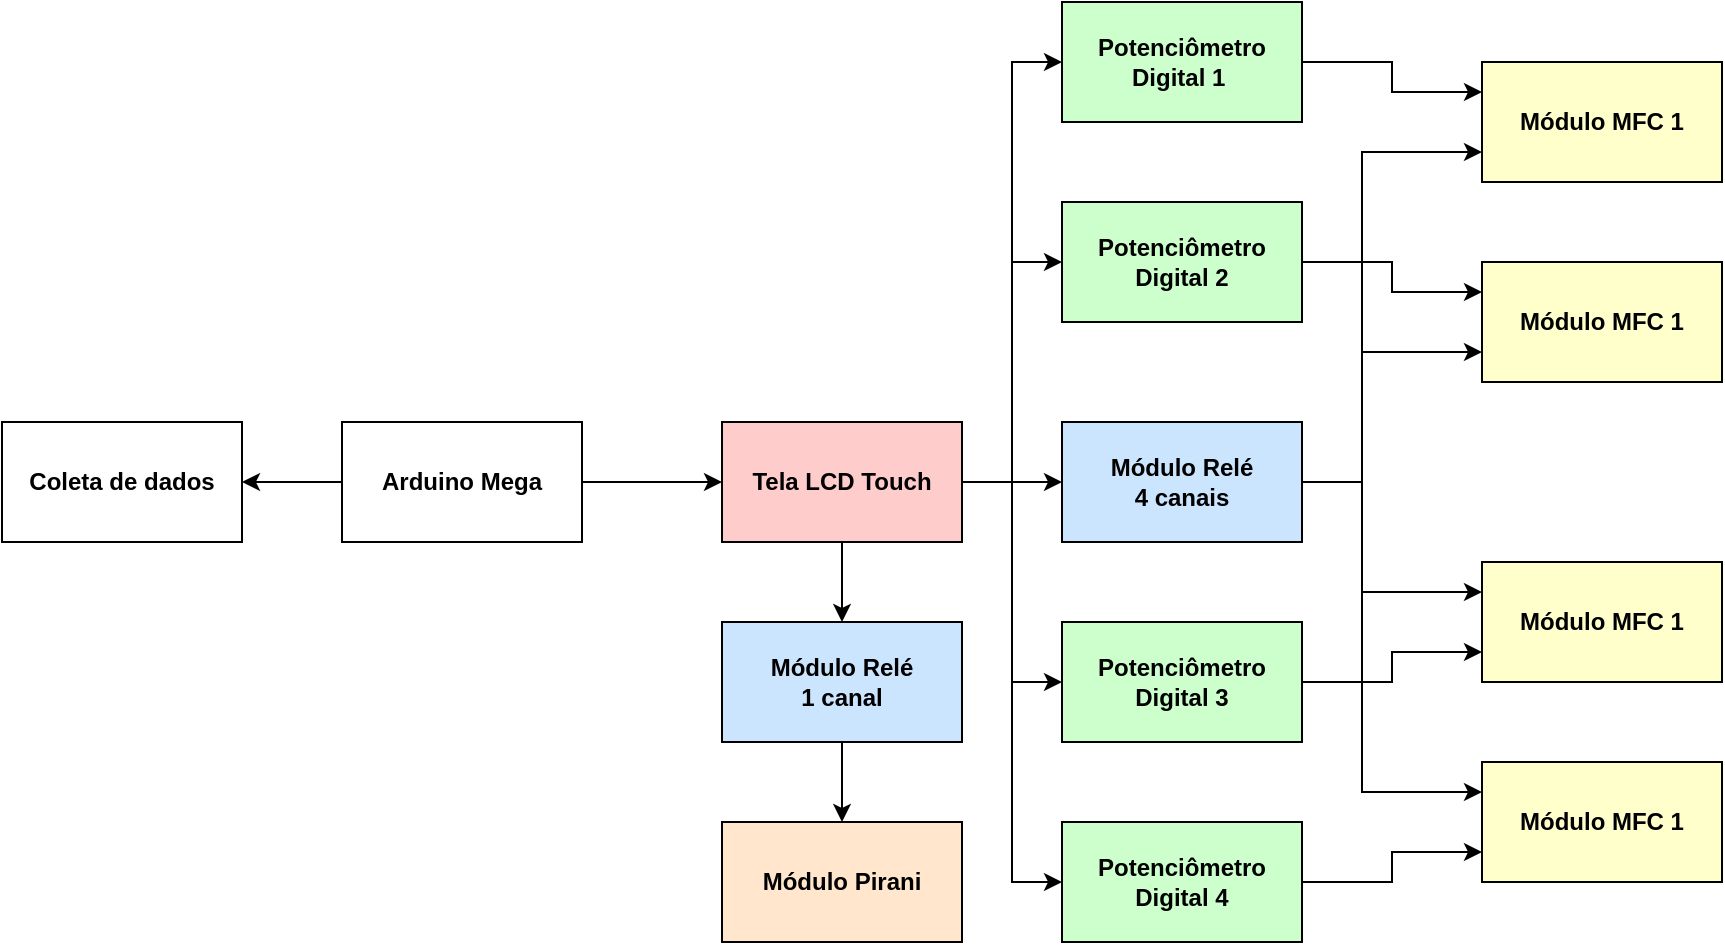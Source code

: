 <mxfile version="15.6.5" type="github">
  <diagram id="Y7yu4akXsgKIrNAuKALa" name="Page-1">
    <mxGraphModel dx="657" dy="1131" grid="1" gridSize="10" guides="1" tooltips="1" connect="1" arrows="1" fold="1" page="1" pageScale="1" pageWidth="827" pageHeight="1169" math="0" shadow="0">
      <root>
        <mxCell id="0" />
        <mxCell id="1" parent="0" />
        <mxCell id="CefQyaZeRaunVeOtPe7L-30" style="edgeStyle=orthogonalEdgeStyle;rounded=0;orthogonalLoop=1;jettySize=auto;html=1;exitX=1;exitY=0.5;exitDx=0;exitDy=0;entryX=0;entryY=0.5;entryDx=0;entryDy=0;labelBackgroundColor=default;fontColor=default;strokeColor=default;" edge="1" parent="1" source="CefQyaZeRaunVeOtPe7L-1" target="CefQyaZeRaunVeOtPe7L-4">
          <mxGeometry relative="1" as="geometry" />
        </mxCell>
        <mxCell id="CefQyaZeRaunVeOtPe7L-38" value="" style="edgeStyle=orthogonalEdgeStyle;rounded=0;orthogonalLoop=1;jettySize=auto;html=1;labelBackgroundColor=default;fontColor=default;strokeColor=default;" edge="1" parent="1" source="CefQyaZeRaunVeOtPe7L-1" target="CefQyaZeRaunVeOtPe7L-37">
          <mxGeometry relative="1" as="geometry" />
        </mxCell>
        <mxCell id="CefQyaZeRaunVeOtPe7L-1" value="Arduino Mega" style="rounded=0;whiteSpace=wrap;html=1;fillColor=default;strokeColor=default;fontColor=default;fontStyle=1" vertex="1" parent="1">
          <mxGeometry x="430" y="360" width="120" height="60" as="geometry" />
        </mxCell>
        <mxCell id="CefQyaZeRaunVeOtPe7L-6" style="edgeStyle=orthogonalEdgeStyle;rounded=0;orthogonalLoop=1;jettySize=auto;html=1;exitX=1;exitY=0.5;exitDx=0;exitDy=0;fontColor=default;entryX=0;entryY=0.5;entryDx=0;entryDy=0;strokeColor=default;labelBackgroundColor=default;" edge="1" parent="1" source="CefQyaZeRaunVeOtPe7L-4" target="CefQyaZeRaunVeOtPe7L-7">
          <mxGeometry relative="1" as="geometry">
            <mxPoint x="770" y="390" as="targetPoint" />
          </mxGeometry>
        </mxCell>
        <mxCell id="CefQyaZeRaunVeOtPe7L-23" style="edgeStyle=orthogonalEdgeStyle;rounded=0;orthogonalLoop=1;jettySize=auto;html=1;exitX=1;exitY=0.5;exitDx=0;exitDy=0;entryX=0;entryY=0.5;entryDx=0;entryDy=0;labelBackgroundColor=default;fontColor=default;strokeColor=default;" edge="1" parent="1" source="CefQyaZeRaunVeOtPe7L-4" target="CefQyaZeRaunVeOtPe7L-21">
          <mxGeometry relative="1" as="geometry" />
        </mxCell>
        <mxCell id="CefQyaZeRaunVeOtPe7L-24" style="edgeStyle=orthogonalEdgeStyle;rounded=0;orthogonalLoop=1;jettySize=auto;html=1;exitX=1;exitY=0.5;exitDx=0;exitDy=0;entryX=0;entryY=0.5;entryDx=0;entryDy=0;labelBackgroundColor=default;fontColor=default;strokeColor=default;" edge="1" parent="1" source="CefQyaZeRaunVeOtPe7L-4" target="CefQyaZeRaunVeOtPe7L-22">
          <mxGeometry relative="1" as="geometry" />
        </mxCell>
        <mxCell id="CefQyaZeRaunVeOtPe7L-25" style="edgeStyle=orthogonalEdgeStyle;rounded=0;orthogonalLoop=1;jettySize=auto;html=1;exitX=1;exitY=0.5;exitDx=0;exitDy=0;entryX=0;entryY=0.5;entryDx=0;entryDy=0;labelBackgroundColor=default;fontColor=default;strokeColor=default;" edge="1" parent="1" source="CefQyaZeRaunVeOtPe7L-4" target="CefQyaZeRaunVeOtPe7L-20">
          <mxGeometry relative="1" as="geometry" />
        </mxCell>
        <mxCell id="CefQyaZeRaunVeOtPe7L-26" style="edgeStyle=orthogonalEdgeStyle;rounded=0;orthogonalLoop=1;jettySize=auto;html=1;exitX=1;exitY=0.5;exitDx=0;exitDy=0;entryX=0;entryY=0.5;entryDx=0;entryDy=0;labelBackgroundColor=default;fontColor=default;strokeColor=default;" edge="1" parent="1" source="CefQyaZeRaunVeOtPe7L-4" target="CefQyaZeRaunVeOtPe7L-18">
          <mxGeometry relative="1" as="geometry" />
        </mxCell>
        <mxCell id="CefQyaZeRaunVeOtPe7L-34" style="edgeStyle=orthogonalEdgeStyle;rounded=0;orthogonalLoop=1;jettySize=auto;html=1;exitX=0.5;exitY=1;exitDx=0;exitDy=0;entryX=0.5;entryY=0;entryDx=0;entryDy=0;labelBackgroundColor=default;fontColor=default;strokeColor=default;" edge="1" parent="1" source="CefQyaZeRaunVeOtPe7L-4" target="CefQyaZeRaunVeOtPe7L-17">
          <mxGeometry relative="1" as="geometry" />
        </mxCell>
        <mxCell id="CefQyaZeRaunVeOtPe7L-4" value="Tela LCD Touch" style="rounded=0;whiteSpace=wrap;html=1;fillColor=#FFCCCC;strokeColor=default;fontColor=default;fontStyle=1" vertex="1" parent="1">
          <mxGeometry x="620" y="360" width="120" height="60" as="geometry" />
        </mxCell>
        <mxCell id="CefQyaZeRaunVeOtPe7L-13" style="edgeStyle=orthogonalEdgeStyle;rounded=0;orthogonalLoop=1;jettySize=auto;html=1;exitX=1;exitY=0.5;exitDx=0;exitDy=0;entryX=0;entryY=0.75;entryDx=0;entryDy=0;labelBackgroundColor=default;fontColor=default;strokeColor=default;" edge="1" parent="1" source="CefQyaZeRaunVeOtPe7L-7" target="CefQyaZeRaunVeOtPe7L-10">
          <mxGeometry relative="1" as="geometry">
            <Array as="points">
              <mxPoint x="940" y="390" />
              <mxPoint x="940" y="225" />
            </Array>
          </mxGeometry>
        </mxCell>
        <mxCell id="CefQyaZeRaunVeOtPe7L-14" style="edgeStyle=orthogonalEdgeStyle;rounded=0;orthogonalLoop=1;jettySize=auto;html=1;exitX=1;exitY=0.5;exitDx=0;exitDy=0;entryX=0;entryY=0.75;entryDx=0;entryDy=0;labelBackgroundColor=default;fontColor=default;strokeColor=default;" edge="1" parent="1" source="CefQyaZeRaunVeOtPe7L-7" target="CefQyaZeRaunVeOtPe7L-9">
          <mxGeometry relative="1" as="geometry">
            <Array as="points">
              <mxPoint x="940" y="390" />
              <mxPoint x="940" y="325" />
            </Array>
          </mxGeometry>
        </mxCell>
        <mxCell id="CefQyaZeRaunVeOtPe7L-15" style="edgeStyle=orthogonalEdgeStyle;rounded=0;orthogonalLoop=1;jettySize=auto;html=1;exitX=1;exitY=0.5;exitDx=0;exitDy=0;entryX=0;entryY=0.25;entryDx=0;entryDy=0;labelBackgroundColor=default;fontColor=default;strokeColor=default;" edge="1" parent="1" source="CefQyaZeRaunVeOtPe7L-7" target="CefQyaZeRaunVeOtPe7L-11">
          <mxGeometry relative="1" as="geometry">
            <Array as="points">
              <mxPoint x="940" y="390" />
              <mxPoint x="940" y="445" />
            </Array>
          </mxGeometry>
        </mxCell>
        <mxCell id="CefQyaZeRaunVeOtPe7L-16" style="edgeStyle=orthogonalEdgeStyle;rounded=0;orthogonalLoop=1;jettySize=auto;html=1;exitX=1;exitY=0.5;exitDx=0;exitDy=0;entryX=0;entryY=0.25;entryDx=0;entryDy=0;labelBackgroundColor=default;fontColor=default;strokeColor=default;" edge="1" parent="1" source="CefQyaZeRaunVeOtPe7L-7" target="CefQyaZeRaunVeOtPe7L-12">
          <mxGeometry relative="1" as="geometry">
            <Array as="points">
              <mxPoint x="940" y="390" />
              <mxPoint x="940" y="545" />
            </Array>
          </mxGeometry>
        </mxCell>
        <mxCell id="CefQyaZeRaunVeOtPe7L-7" value="Módulo Relé&lt;br&gt;4 canais" style="rounded=0;whiteSpace=wrap;html=1;fillColor=#CCE5FF;strokeColor=default;fontColor=default;fontStyle=1" vertex="1" parent="1">
          <mxGeometry x="790" y="360" width="120" height="60" as="geometry" />
        </mxCell>
        <mxCell id="CefQyaZeRaunVeOtPe7L-9" value="Módulo MFC 1" style="rounded=0;whiteSpace=wrap;html=1;fillColor=#FFFFCC;strokeColor=default;fontColor=default;fontStyle=1" vertex="1" parent="1">
          <mxGeometry x="1000" y="280" width="120" height="60" as="geometry" />
        </mxCell>
        <mxCell id="CefQyaZeRaunVeOtPe7L-10" value="Módulo MFC 1" style="rounded=0;whiteSpace=wrap;html=1;fillColor=#FFFFCC;strokeColor=default;fontColor=default;fontStyle=1" vertex="1" parent="1">
          <mxGeometry x="1000" y="180" width="120" height="60" as="geometry" />
        </mxCell>
        <mxCell id="CefQyaZeRaunVeOtPe7L-11" value="Módulo MFC 1" style="rounded=0;whiteSpace=wrap;html=1;fillColor=#FFFFCC;strokeColor=default;fontColor=default;fontStyle=1" vertex="1" parent="1">
          <mxGeometry x="1000" y="430" width="120" height="60" as="geometry" />
        </mxCell>
        <mxCell id="CefQyaZeRaunVeOtPe7L-12" value="Módulo MFC 1" style="rounded=0;whiteSpace=wrap;html=1;fillColor=#FFFFCC;strokeColor=default;fontColor=default;fontStyle=1" vertex="1" parent="1">
          <mxGeometry x="1000" y="530" width="120" height="60" as="geometry" />
        </mxCell>
        <mxCell id="CefQyaZeRaunVeOtPe7L-36" value="" style="edgeStyle=orthogonalEdgeStyle;rounded=0;orthogonalLoop=1;jettySize=auto;html=1;labelBackgroundColor=default;fontColor=default;strokeColor=default;" edge="1" parent="1" source="CefQyaZeRaunVeOtPe7L-17" target="CefQyaZeRaunVeOtPe7L-35">
          <mxGeometry relative="1" as="geometry" />
        </mxCell>
        <mxCell id="CefQyaZeRaunVeOtPe7L-17" value="Módulo Relé&lt;br&gt;1 canal" style="rounded=0;whiteSpace=wrap;html=1;fillColor=#CCE5FF;strokeColor=default;fontColor=default;fontStyle=1" vertex="1" parent="1">
          <mxGeometry x="620" y="460" width="120" height="60" as="geometry" />
        </mxCell>
        <mxCell id="CefQyaZeRaunVeOtPe7L-28" style="edgeStyle=orthogonalEdgeStyle;rounded=0;orthogonalLoop=1;jettySize=auto;html=1;exitX=1;exitY=0.5;exitDx=0;exitDy=0;entryX=0;entryY=0.25;entryDx=0;entryDy=0;labelBackgroundColor=default;fontColor=default;strokeColor=default;" edge="1" parent="1" source="CefQyaZeRaunVeOtPe7L-18" target="CefQyaZeRaunVeOtPe7L-10">
          <mxGeometry relative="1" as="geometry" />
        </mxCell>
        <mxCell id="CefQyaZeRaunVeOtPe7L-18" value="Potenciômetro&lt;br&gt;Digital 1&amp;nbsp;" style="rounded=0;whiteSpace=wrap;html=1;fillColor=#CCFFCC;strokeColor=default;fontColor=default;fontStyle=1" vertex="1" parent="1">
          <mxGeometry x="790" y="150" width="120" height="60" as="geometry" />
        </mxCell>
        <mxCell id="CefQyaZeRaunVeOtPe7L-29" style="edgeStyle=orthogonalEdgeStyle;rounded=0;orthogonalLoop=1;jettySize=auto;html=1;exitX=1;exitY=0.5;exitDx=0;exitDy=0;entryX=0;entryY=0.25;entryDx=0;entryDy=0;labelBackgroundColor=default;fontColor=default;strokeColor=default;" edge="1" parent="1" source="CefQyaZeRaunVeOtPe7L-20" target="CefQyaZeRaunVeOtPe7L-9">
          <mxGeometry relative="1" as="geometry" />
        </mxCell>
        <mxCell id="CefQyaZeRaunVeOtPe7L-20" value="Potenciômetro&lt;br&gt;Digital 2" style="rounded=0;whiteSpace=wrap;html=1;fillColor=#CCFFCC;strokeColor=default;fontColor=default;fontStyle=1" vertex="1" parent="1">
          <mxGeometry x="790" y="250" width="120" height="60" as="geometry" />
        </mxCell>
        <mxCell id="CefQyaZeRaunVeOtPe7L-31" style="edgeStyle=orthogonalEdgeStyle;rounded=0;orthogonalLoop=1;jettySize=auto;html=1;exitX=1;exitY=0.5;exitDx=0;exitDy=0;entryX=0;entryY=0.75;entryDx=0;entryDy=0;labelBackgroundColor=default;fontColor=default;strokeColor=default;" edge="1" parent="1" source="CefQyaZeRaunVeOtPe7L-21" target="CefQyaZeRaunVeOtPe7L-11">
          <mxGeometry relative="1" as="geometry" />
        </mxCell>
        <mxCell id="CefQyaZeRaunVeOtPe7L-21" value="Potenciômetro&lt;br&gt;Digital 3" style="rounded=0;whiteSpace=wrap;html=1;fillColor=#CCFFCC;strokeColor=default;fontColor=default;fontStyle=1" vertex="1" parent="1">
          <mxGeometry x="790" y="460" width="120" height="60" as="geometry" />
        </mxCell>
        <mxCell id="CefQyaZeRaunVeOtPe7L-33" style="edgeStyle=orthogonalEdgeStyle;rounded=0;orthogonalLoop=1;jettySize=auto;html=1;exitX=1;exitY=0.5;exitDx=0;exitDy=0;entryX=0;entryY=0.75;entryDx=0;entryDy=0;labelBackgroundColor=default;fontColor=default;strokeColor=default;" edge="1" parent="1" source="CefQyaZeRaunVeOtPe7L-22" target="CefQyaZeRaunVeOtPe7L-12">
          <mxGeometry relative="1" as="geometry" />
        </mxCell>
        <mxCell id="CefQyaZeRaunVeOtPe7L-22" value="Potenciômetro&lt;br&gt;Digital 4" style="rounded=0;whiteSpace=wrap;html=1;fillColor=#CCFFCC;strokeColor=default;fontColor=default;fontStyle=1" vertex="1" parent="1">
          <mxGeometry x="790" y="560" width="120" height="60" as="geometry" />
        </mxCell>
        <mxCell id="CefQyaZeRaunVeOtPe7L-35" value="Módulo Pirani" style="rounded=0;whiteSpace=wrap;html=1;fillColor=#FFE6CC;strokeColor=default;fontColor=default;fontStyle=1" vertex="1" parent="1">
          <mxGeometry x="620" y="560" width="120" height="60" as="geometry" />
        </mxCell>
        <mxCell id="CefQyaZeRaunVeOtPe7L-37" value="Coleta de dados" style="rounded=0;whiteSpace=wrap;html=1;fontColor=default;strokeColor=default;fillColor=#FFFFFF;fontStyle=1" vertex="1" parent="1">
          <mxGeometry x="260" y="360" width="120" height="60" as="geometry" />
        </mxCell>
      </root>
    </mxGraphModel>
  </diagram>
</mxfile>
